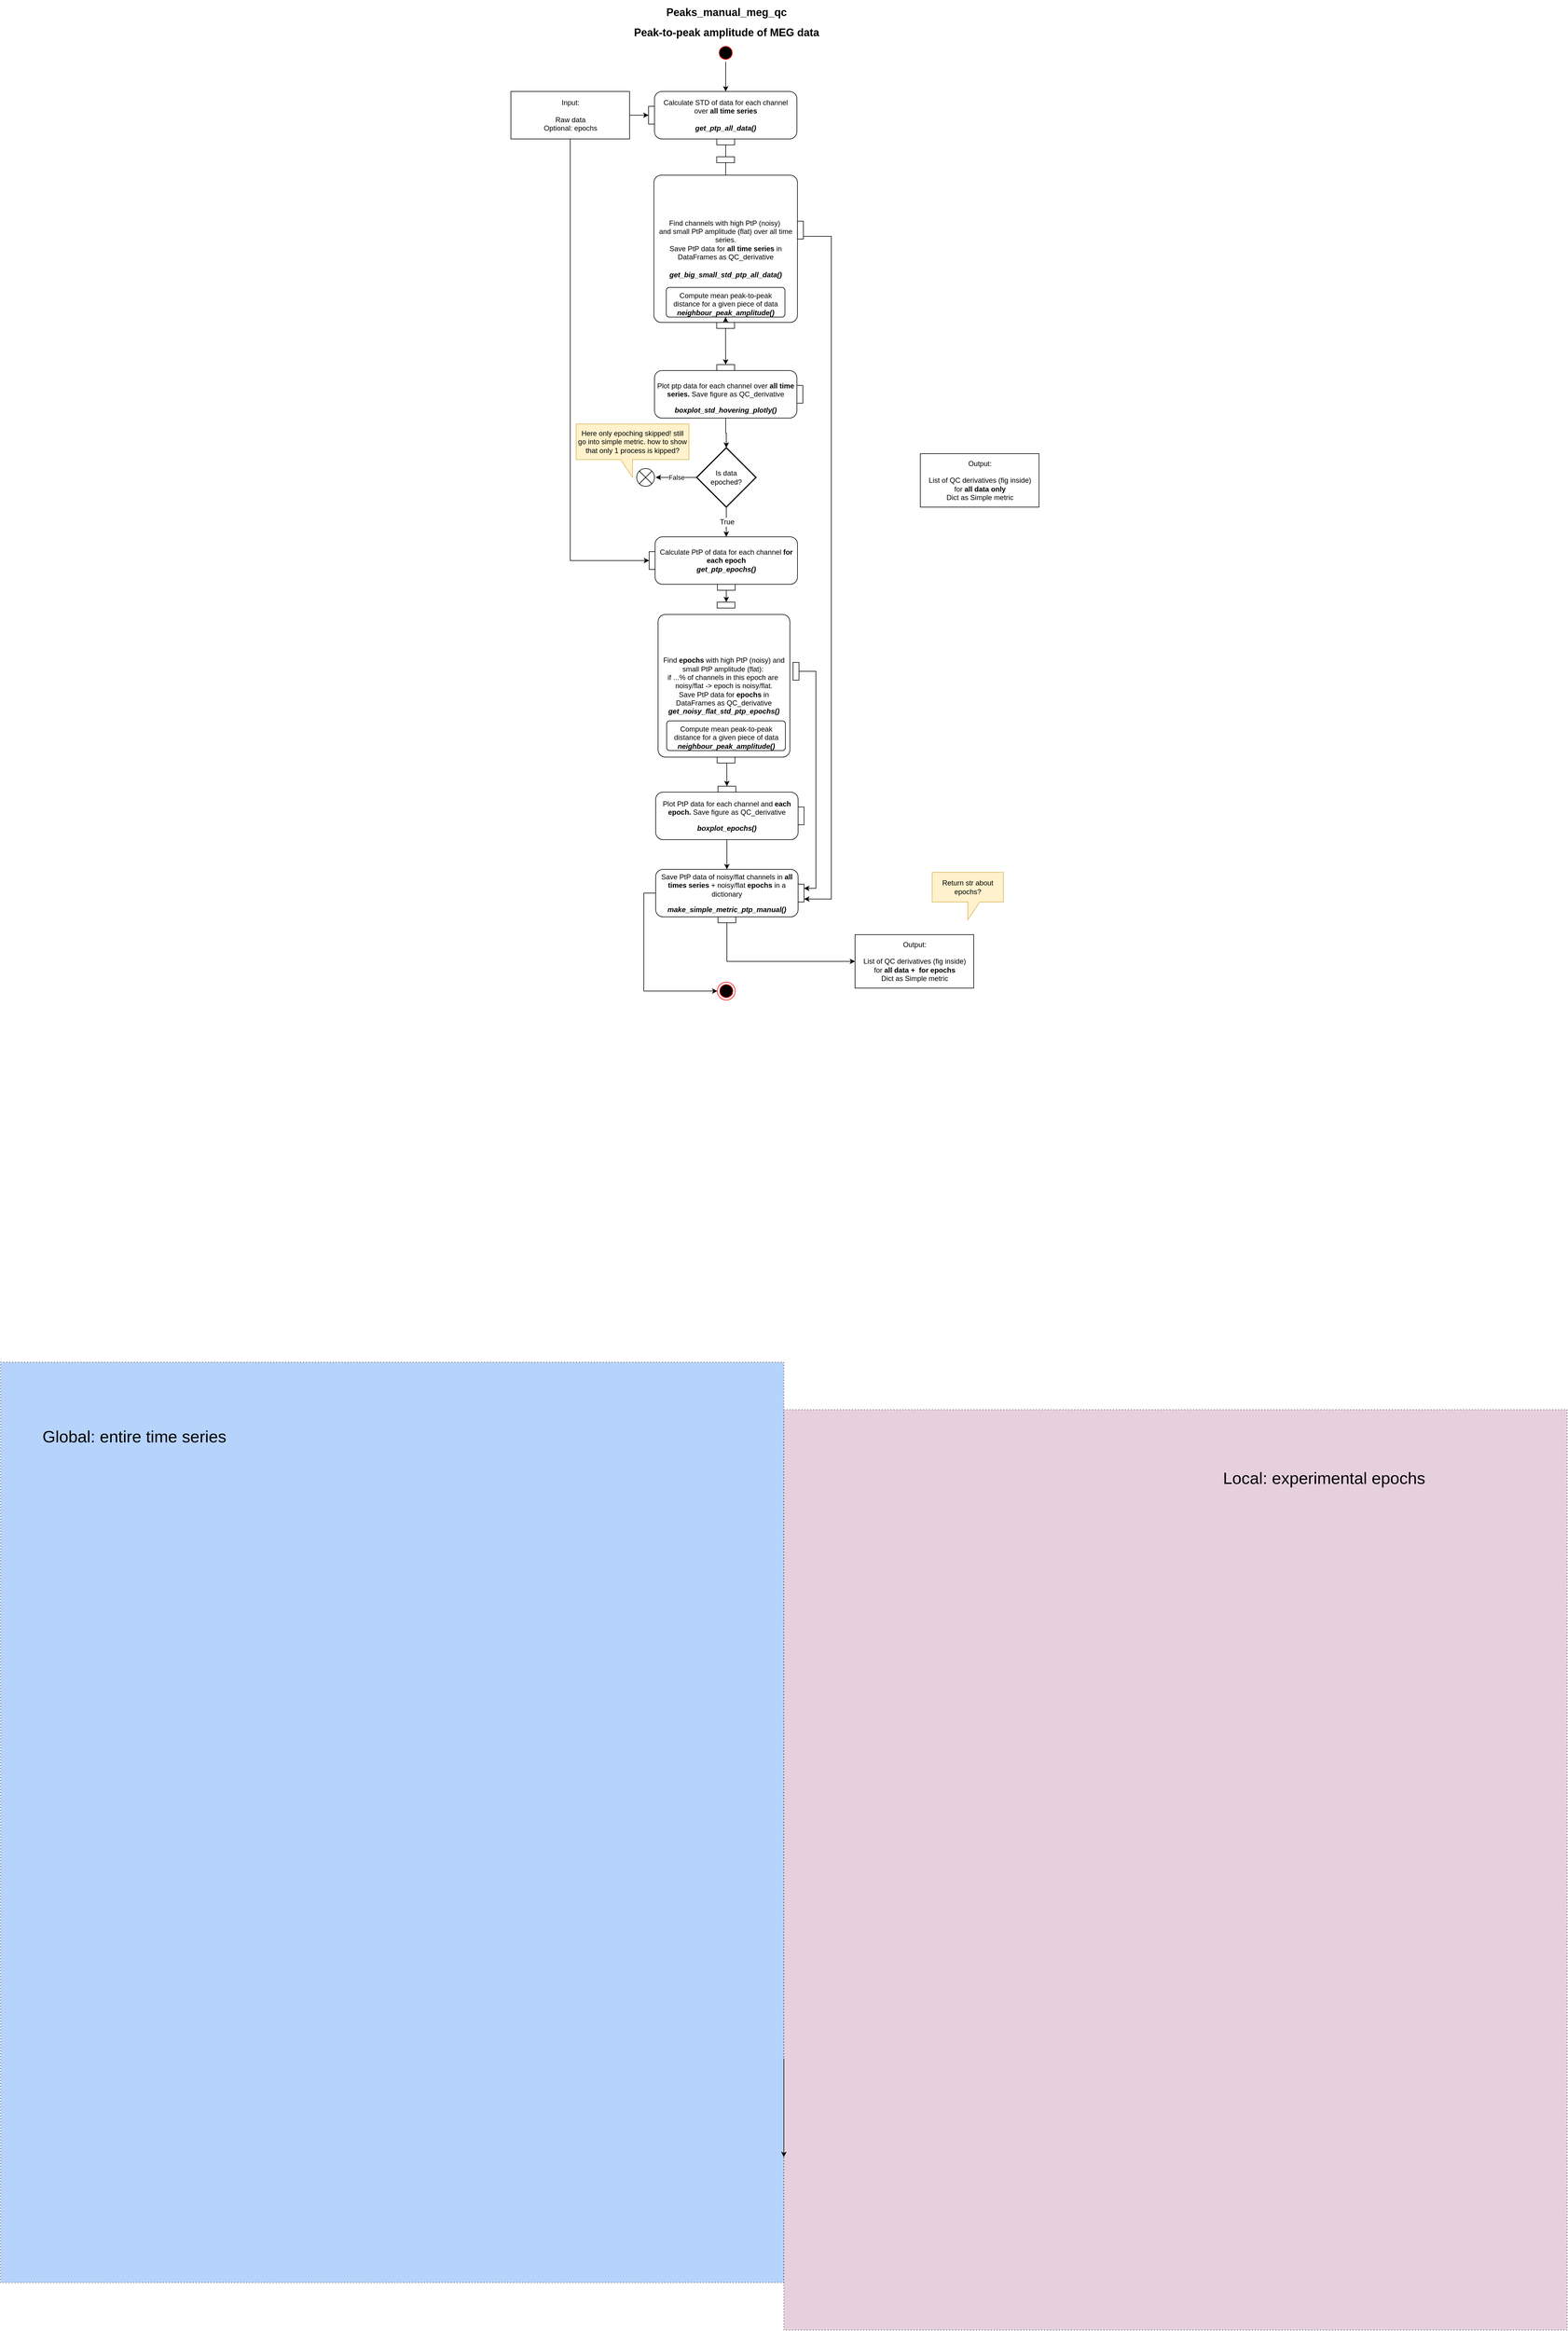 <mxfile version="20.8.16" type="device"><diagram name="Page-1" id="929967ad-93f9-6ef4-fab6-5d389245f69c"><mxGraphModel dx="2708" dy="1748" grid="1" gridSize="10" guides="1" tooltips="1" connect="1" arrows="1" fold="1" page="0" pageScale="1.5" pageWidth="1169" pageHeight="826" background="none" math="0" shadow="0"><root><mxCell id="0" style=";html=1;"/><mxCell id="1" style=";html=1;" parent="0"/><mxCell id="1672d66443f91eb5-23" value="&lt;font style=&quot;font-size: 18px;&quot;&gt;Peaks_manual_meg_qc&lt;br style=&quot;border-color: var(--border-color);&quot;&gt;&lt;font style=&quot;border-color: var(--border-color); font-size: 18px;&quot;&gt;Peak-to-peak amplitude of MEG data&lt;/font&gt;&lt;/font&gt;" style="text;strokeColor=none;fillColor=none;html=1;fontSize=28;fontStyle=1;verticalAlign=middle;align=center;fontFamily=Helvetica;" parent="1" vertex="1"><mxGeometry x="198" y="-270" width="1010" height="60" as="geometry"/></mxCell><mxCell id="_AQNHTN7oGHshsWPynQ7-32" value="&lt;p style=&quot;line-height: 18px;&quot;&gt;&lt;br&gt;&lt;/p&gt;" style="text;html=1;align=center;verticalAlign=middle;resizable=0;points=[];autosize=1;strokeColor=none;fillColor=none;fontSize=18;fontFamily=Helvetica;" parent="1" vertex="1"><mxGeometry x="135" y="470" width="20" height="70" as="geometry"/></mxCell><mxCell id="5kX12h6zAJPrbqQiqlTQ-20" value="" style="rounded=0;whiteSpace=wrap;html=1;dashed=1;dashPattern=1 4;fontSize=18;fillColor=#B6D3FC;movable=1;resizable=1;rotatable=1;deletable=1;editable=1;connectable=1;" parent="1" vertex="1"><mxGeometry x="-520" y="2020" width="1320.0" height="1550.0" as="geometry"/></mxCell><mxCell id="5kX12h6zAJPrbqQiqlTQ-22" value="" style="rounded=0;whiteSpace=wrap;html=1;dashed=1;dashPattern=1 4;fontSize=18;fillColor=#E6D0DE;movable=1;resizable=1;rotatable=1;deletable=1;editable=1;connectable=1;" parent="1" vertex="1"><mxGeometry x="800" y="2100" width="1320" height="1550" as="geometry"/></mxCell><mxCell id="5kX12h6zAJPrbqQiqlTQ-24" value="Global: entire time series" style="text;html=1;align=center;verticalAlign=middle;resizable=0;points=[];autosize=1;strokeColor=none;fillColor=none;fontSize=28;fontFamily=Helvetica;" parent="1" vertex="1"><mxGeometry x="-460" y="2120" width="330" height="50" as="geometry"/></mxCell><mxCell id="5kX12h6zAJPrbqQiqlTQ-25" value="Local: experimental epochs" style="text;html=1;align=center;verticalAlign=middle;resizable=0;points=[];autosize=1;strokeColor=none;fillColor=none;fontSize=28;fontFamily=Helvetica;" parent="1" vertex="1"><mxGeometry x="1530" y="2190" width="360" height="50" as="geometry"/></mxCell><mxCell id="_AQNHTN7oGHshsWPynQ7-29" value="" style="endArrow=classic;html=1;rounded=0;fontSize=18;fontFamily=Helvetica;entryX=0;entryY=0.812;entryDx=0;entryDy=0;entryPerimeter=0;exitX=0;exitY=0.705;exitDx=0;exitDy=0;exitPerimeter=0;" parent="1" source="5kX12h6zAJPrbqQiqlTQ-22" target="5kX12h6zAJPrbqQiqlTQ-22" edge="1"><mxGeometry width="50" height="50" relative="1" as="geometry"><mxPoint x="820" y="1012" as="sourcePoint"/><mxPoint x="830" y="1182" as="targetPoint"/><Array as="points"/></mxGeometry></mxCell><mxCell id="aMBQikMxI9hOsdB5_Ojq-27" value="False" style="edgeStyle=orthogonalEdgeStyle;rounded=0;orthogonalLoop=1;jettySize=auto;html=1;" parent="1" source="7kQUwR05Db2AxijS4nxS-29" edge="1"><mxGeometry relative="1" as="geometry"><mxPoint x="584.0" y="530" as="targetPoint"/></mxGeometry></mxCell><mxCell id="46vzF8AWeMYmQVMypL44-9" value="" style="edgeStyle=orthogonalEdgeStyle;rounded=0;orthogonalLoop=1;jettySize=auto;html=1;fontSize=12;" edge="1" parent="1" source="7kQUwR05Db2AxijS4nxS-29" target="aMBQikMxI9hOsdB5_Ojq-44"><mxGeometry relative="1" as="geometry"/></mxCell><mxCell id="46vzF8AWeMYmQVMypL44-10" value="True" style="edgeLabel;html=1;align=center;verticalAlign=middle;resizable=0;points=[];fontSize=12;" vertex="1" connectable="0" parent="46vzF8AWeMYmQVMypL44-9"><mxGeometry x="0.008" y="1" relative="1" as="geometry"><mxPoint as="offset"/></mxGeometry></mxCell><mxCell id="7kQUwR05Db2AxijS4nxS-29" value="Is data&lt;br&gt;epoched?" style="strokeWidth=2;html=1;shape=mxgraph.flowchart.decision;whiteSpace=wrap;fontFamily=Helvetica;" parent="1" vertex="1"><mxGeometry x="653" y="480" width="100" height="100" as="geometry"/></mxCell><mxCell id="aMBQikMxI9hOsdB5_Ojq-9" value="" style="edgeStyle=orthogonalEdgeStyle;rounded=0;orthogonalLoop=1;jettySize=auto;html=1;" parent="1" source="aMBQikMxI9hOsdB5_Ojq-1" target="aMBQikMxI9hOsdB5_Ojq-4" edge="1"><mxGeometry relative="1" as="geometry"/></mxCell><mxCell id="aMBQikMxI9hOsdB5_Ojq-1" value="" style="ellipse;html=1;shape=startState;fillColor=#000000;strokeColor=#ff0000;" parent="1" vertex="1"><mxGeometry x="687" y="-200" width="30" height="30" as="geometry"/></mxCell><mxCell id="aMBQikMxI9hOsdB5_Ojq-7" value="" style="edgeStyle=orthogonalEdgeStyle;rounded=0;orthogonalLoop=1;jettySize=auto;html=1;" parent="1" source="aMBQikMxI9hOsdB5_Ojq-2" target="aMBQikMxI9hOsdB5_Ojq-6" edge="1"><mxGeometry relative="1" as="geometry"/></mxCell><mxCell id="aMBQikMxI9hOsdB5_Ojq-47" style="edgeStyle=orthogonalEdgeStyle;rounded=0;orthogonalLoop=1;jettySize=auto;html=1;entryX=0;entryY=0.5;entryDx=0;entryDy=0;" parent="1" source="aMBQikMxI9hOsdB5_Ojq-2" target="aMBQikMxI9hOsdB5_Ojq-45" edge="1"><mxGeometry relative="1" as="geometry"><mxPoint x="480" y="580" as="targetPoint"/><Array as="points"><mxPoint x="440" y="670"/></Array></mxGeometry></mxCell><mxCell id="aMBQikMxI9hOsdB5_Ojq-2" value="Input:&lt;br&gt;&lt;br&gt;Raw data&lt;br&gt;Optional: epochs" style="html=1;" parent="1" vertex="1"><mxGeometry x="340" y="-120" width="200" height="80" as="geometry"/></mxCell><mxCell id="aMBQikMxI9hOsdB5_Ojq-3" value="" style="group" parent="1" vertex="1" connectable="0"><mxGeometry x="572" y="-120" width="250" height="90" as="geometry"/></mxCell><mxCell id="aMBQikMxI9hOsdB5_Ojq-4" value="&lt;div style=&quot;border-color: var(--border-color);&quot;&gt;Calculate STD&amp;nbsp;of data for each channel over&amp;nbsp;&lt;b style=&quot;border-color: var(--border-color);&quot;&gt;all time series&lt;/b&gt;&lt;br&gt;&lt;/div&gt;&lt;div style=&quot;border-color: var(--border-color);&quot;&gt;&lt;b style=&quot;border-color: var(--border-color);&quot;&gt;&lt;br&gt;&lt;/b&gt;&lt;/div&gt;&lt;div style=&quot;border-color: var(--border-color);&quot;&gt;&lt;b style=&quot;border-color: var(--border-color);&quot;&gt;&lt;i&gt;get_ptp_all_data()&lt;/i&gt;&lt;br&gt;&lt;/b&gt;&lt;/div&gt;" style="html=1;align=center;verticalAlign=middle;rounded=1;absoluteArcSize=1;arcSize=25;dashed=0;fontFamily=Helvetica;fontSize=12;whiteSpace=wrap;container=0;noLabel=0;imageAlign=center;" parent="aMBQikMxI9hOsdB5_Ojq-3" vertex="1"><mxGeometry x="10" width="240" height="80" as="geometry"/></mxCell><mxCell id="aMBQikMxI9hOsdB5_Ojq-5" value="pinOut 2" style="fontStyle=0;labelPosition=center;verticalLabelPosition=bottom;align=center;verticalAlign=top;spacingLeft=2;fontFamily=Helvetica;fontSize=12;resizable=0;container=0;noLabel=1;" parent="aMBQikMxI9hOsdB5_Ojq-3" vertex="1"><mxGeometry x="115" y="80" width="30" height="10" as="geometry"/></mxCell><mxCell id="aMBQikMxI9hOsdB5_Ojq-6" value="pinIn 2" style="fontStyle=0;labelPosition=left;verticalLabelPosition=middle;align=right;verticalAlign=middle;spacingLeft=2;fontFamily=Helvetica;fontSize=12;flipH=0;resizable=0;container=0;noLabel=1;" parent="aMBQikMxI9hOsdB5_Ojq-3" vertex="1"><mxGeometry y="25" width="10" height="30" as="geometry"/></mxCell><mxCell id="aMBQikMxI9hOsdB5_Ojq-18" value="" style="edgeStyle=orthogonalEdgeStyle;rounded=0;orthogonalLoop=1;jettySize=auto;html=1;" parent="1" source="aMBQikMxI9hOsdB5_Ojq-5" edge="1"><mxGeometry relative="1" as="geometry"><mxPoint x="702" y="170" as="targetPoint"/></mxGeometry></mxCell><mxCell id="aMBQikMxI9hOsdB5_Ojq-21" value="" style="group;flipH=1;" parent="1" vertex="1" connectable="0"><mxGeometry x="582" y="340" width="250" height="90" as="geometry"/></mxCell><mxCell id="aMBQikMxI9hOsdB5_Ojq-22" value="&lt;p style=&quot;border-color: var(--border-color);&quot;&gt;Plot ptp data for each channel over&amp;nbsp;&lt;b style=&quot;border-color: var(--border-color);&quot;&gt;all time series.&amp;nbsp;&lt;/b&gt;&lt;span style=&quot;background-color: initial;&quot;&gt;Save figure as QC_derivative&lt;/span&gt;&lt;/p&gt;&lt;i&gt;&lt;b&gt;boxplot_std_hovering_plotly()&lt;/b&gt;&lt;/i&gt;" style="html=1;align=center;verticalAlign=middle;rounded=1;absoluteArcSize=1;arcSize=25;dashed=0;fontFamily=Helvetica;fontSize=12;whiteSpace=wrap;container=0;noLabel=0;imageAlign=center;" parent="aMBQikMxI9hOsdB5_Ojq-21" vertex="1"><mxGeometry y="10" width="240" height="80" as="geometry"/></mxCell><mxCell id="aMBQikMxI9hOsdB5_Ojq-23" value="pinIn 2" style="fontStyle=0;labelPosition=left;verticalLabelPosition=middle;align=right;verticalAlign=middle;spacingLeft=2;fontFamily=Helvetica;fontSize=12;flipH=0;resizable=0;container=0;noLabel=1;" parent="aMBQikMxI9hOsdB5_Ojq-21" vertex="1"><mxGeometry x="240" y="35" width="10" height="30" as="geometry"/></mxCell><mxCell id="aMBQikMxI9hOsdB5_Ojq-24" value="pinIn 1" style="fontStyle=0;labelPosition=center;verticalLabelPosition=top;align=center;verticalAlign=bottom;spacingLeft=2;fontFamily=Helvetica;fontSize=12;resizable=0;container=0;noLabel=1;" parent="aMBQikMxI9hOsdB5_Ojq-21" vertex="1"><mxGeometry x="105" width="30" height="10" as="geometry"/></mxCell><mxCell id="aMBQikMxI9hOsdB5_Ojq-26" value="" style="edgeStyle=orthogonalEdgeStyle;rounded=0;orthogonalLoop=1;jettySize=auto;html=1;" parent="1" source="aMBQikMxI9hOsdB5_Ojq-22" target="7kQUwR05Db2AxijS4nxS-29" edge="1"><mxGeometry relative="1" as="geometry"/></mxCell><mxCell id="aMBQikMxI9hOsdB5_Ojq-43" value="" style="group;flipV=1;" parent="1" vertex="1" connectable="0"><mxGeometry x="573" y="630" width="250" height="100" as="geometry"/></mxCell><mxCell id="aMBQikMxI9hOsdB5_Ojq-44" value="Calculate PtP of data for&amp;nbsp;&lt;span style=&quot;border-color: var(--border-color); background-color: initial;&quot;&gt;each channel&amp;nbsp;&lt;/span&gt;&lt;b style=&quot;border-color: var(--border-color); background-color: initial;&quot;&gt;for each epoch&lt;br style=&quot;border-color: var(--border-color);&quot;&gt;&lt;i&gt;get_ptp_epochs()&lt;/i&gt;&lt;br&gt;&lt;/b&gt;" style="html=1;align=center;verticalAlign=middle;rounded=1;absoluteArcSize=1;arcSize=25;dashed=0;fontFamily=Helvetica;fontSize=12;whiteSpace=wrap;container=0;noLabel=0;imageAlign=center;" parent="aMBQikMxI9hOsdB5_Ojq-43" vertex="1"><mxGeometry x="10" width="240" height="80" as="geometry"/></mxCell><mxCell id="aMBQikMxI9hOsdB5_Ojq-45" value="pinIn 2" style="fontStyle=0;labelPosition=left;verticalLabelPosition=middle;align=right;verticalAlign=middle;spacingLeft=2;fontFamily=Helvetica;fontSize=12;flipH=0;resizable=0;container=0;noLabel=1;" parent="aMBQikMxI9hOsdB5_Ojq-43" vertex="1"><mxGeometry y="25" width="10" height="30" as="geometry"/></mxCell><mxCell id="aMBQikMxI9hOsdB5_Ojq-46" value="pinIn 1" style="fontStyle=0;labelPosition=center;verticalLabelPosition=top;align=center;verticalAlign=bottom;spacingLeft=2;fontFamily=Helvetica;fontSize=12;resizable=0;container=0;noLabel=1;" parent="aMBQikMxI9hOsdB5_Ojq-43" vertex="1"><mxGeometry x="115" y="80" width="30" height="10" as="geometry"/></mxCell><mxCell id="aMBQikMxI9hOsdB5_Ojq-57" value="" style="group;flipH=1;" parent="1" vertex="1" connectable="0"><mxGeometry x="584" y="1050" width="250" height="90" as="geometry"/></mxCell><mxCell id="aMBQikMxI9hOsdB5_Ojq-58" value="&lt;p style=&quot;border-color: var(--border-color);&quot;&gt;Plot PtP data for each channel and&amp;nbsp;&lt;b style=&quot;border-color: var(--border-color);&quot;&gt;each epoch.&amp;nbsp;&lt;/b&gt;&lt;span style=&quot;background-color: initial;&quot;&gt;Save figure as QC_derivative&lt;/span&gt;&lt;/p&gt;&lt;p style=&quot;border-color: var(--border-color);&quot;&gt;&lt;b&gt;&lt;i&gt;boxplot_epochs()&lt;/i&gt;&lt;/b&gt;&lt;span style=&quot;background-color: initial;&quot;&gt;&lt;br&gt;&lt;/span&gt;&lt;/p&gt;" style="html=1;align=center;verticalAlign=middle;rounded=1;absoluteArcSize=1;arcSize=25;dashed=0;fontFamily=Helvetica;fontSize=12;whiteSpace=wrap;container=0;noLabel=0;imageAlign=center;" parent="aMBQikMxI9hOsdB5_Ojq-57" vertex="1"><mxGeometry y="10" width="240" height="80" as="geometry"/></mxCell><mxCell id="aMBQikMxI9hOsdB5_Ojq-59" value="pinIn 2" style="fontStyle=0;labelPosition=left;verticalLabelPosition=middle;align=right;verticalAlign=middle;spacingLeft=2;fontFamily=Helvetica;fontSize=12;flipH=0;resizable=0;container=0;noLabel=1;" parent="aMBQikMxI9hOsdB5_Ojq-57" vertex="1"><mxGeometry x="240" y="35" width="10" height="30" as="geometry"/></mxCell><mxCell id="aMBQikMxI9hOsdB5_Ojq-60" value="pinIn 1" style="fontStyle=0;labelPosition=center;verticalLabelPosition=top;align=center;verticalAlign=bottom;spacingLeft=2;fontFamily=Helvetica;fontSize=12;resizable=0;container=0;noLabel=1;" parent="aMBQikMxI9hOsdB5_Ojq-57" vertex="1"><mxGeometry x="105" width="30" height="10" as="geometry"/></mxCell><mxCell id="aMBQikMxI9hOsdB5_Ojq-61" value="" style="edgeStyle=orthogonalEdgeStyle;rounded=0;orthogonalLoop=1;jettySize=auto;html=1;" parent="1" target="aMBQikMxI9hOsdB5_Ojq-60" edge="1"><mxGeometry relative="1" as="geometry"><mxPoint x="703.067" y="906" as="sourcePoint"/></mxGeometry></mxCell><mxCell id="aMBQikMxI9hOsdB5_Ojq-65" value="" style="group;verticalAlign=top;" parent="1" vertex="1" connectable="0"><mxGeometry x="581" y="-10" width="252" height="310" as="geometry"/></mxCell><mxCell id="aMBQikMxI9hOsdB5_Ojq-66" value="&lt;div style=&quot;border-color: var(--border-color);&quot;&gt;&lt;font style=&quot;border-color: var(--border-color);&quot;&gt;Find channels with high PtP (noisy)&amp;nbsp;&lt;/font&gt;&lt;/div&gt;&lt;div style=&quot;border-color: var(--border-color);&quot;&gt;&lt;font style=&quot;border-color: var(--border-color);&quot;&gt;and small PtP amplitude (flat) over all time series.&lt;/font&gt;&lt;/div&gt;&lt;div style=&quot;border-color: var(--border-color);&quot;&gt;&lt;font style=&quot;border-color: var(--border-color);&quot;&gt;Save PtP data for&amp;nbsp;&lt;b style=&quot;border-color: var(--border-color);&quot;&gt;all time series&lt;/b&gt;&amp;nbsp;in DataFrames as QC_derivative&lt;/font&gt;&lt;/div&gt;&lt;b style=&quot;border-color: var(--border-color);&quot;&gt;&lt;i style=&quot;border-color: var(--border-color);&quot;&gt;&lt;font style=&quot;border-color: var(--border-color);&quot; face=&quot;Courier New&quot;&gt;&lt;br style=&quot;border-color: var(--border-color);&quot;&gt;&lt;/font&gt;get_big_small_std_ptp_all_data()&lt;/i&gt;&lt;/b&gt;" style="html=1;align=center;verticalAlign=middle;rounded=1;absoluteArcSize=1;arcSize=25;dashed=0;fontFamily=Helvetica;fontSize=12;whiteSpace=wrap;container=0;noLabel=0;imageAlign=center;" parent="aMBQikMxI9hOsdB5_Ojq-65" vertex="1"><mxGeometry y="31" width="241.92" height="248" as="geometry"/></mxCell><mxCell id="46vzF8AWeMYmQVMypL44-7" value="" style="edgeStyle=orthogonalEdgeStyle;rounded=0;orthogonalLoop=1;jettySize=auto;html=1;fontSize=12;" edge="1" parent="aMBQikMxI9hOsdB5_Ojq-65" source="aMBQikMxI9hOsdB5_Ojq-67" target="46vzF8AWeMYmQVMypL44-6"><mxGeometry relative="1" as="geometry"/></mxCell><mxCell id="aMBQikMxI9hOsdB5_Ojq-67" value="pinOut 2" style="fontStyle=0;labelPosition=center;verticalLabelPosition=bottom;align=center;verticalAlign=top;spacingLeft=2;fontFamily=Helvetica;fontSize=12;resizable=0;container=0;noLabel=1;" parent="aMBQikMxI9hOsdB5_Ojq-65" vertex="1"><mxGeometry x="105.84" y="279" width="30" height="10" as="geometry"/></mxCell><mxCell id="aMBQikMxI9hOsdB5_Ojq-68" value="pinOut 1" style="fontStyle=0;labelPosition=right;verticalLabelPosition=middle;align=left;verticalAlign=middle;spacingLeft=2;fontFamily=Helvetica;fontSize=12;resizable=0;container=0;noLabel=1;" parent="aMBQikMxI9hOsdB5_Ojq-65" vertex="1"><mxGeometry x="241.92" y="108.5" width="10" height="30" as="geometry"/></mxCell><mxCell id="aMBQikMxI9hOsdB5_Ojq-69" value="pinIn 1" style="fontStyle=0;labelPosition=center;verticalLabelPosition=top;align=center;verticalAlign=bottom;spacingLeft=2;fontFamily=Helvetica;fontSize=12;resizable=0;container=0;noLabel=1;" parent="aMBQikMxI9hOsdB5_Ojq-65" vertex="1"><mxGeometry x="105.84" width="30" height="10" as="geometry"/></mxCell><mxCell id="46vzF8AWeMYmQVMypL44-6" value="Compute mean peak-to-peak distance for a given piece of data&lt;br&gt;&lt;b&gt;&lt;i&gt;neighbour_peak_amplitude()&lt;/i&gt;&lt;/b&gt;" style="html=1;align=center;verticalAlign=top;rounded=1;absoluteArcSize=1;arcSize=10;dashed=0;fontSize=12;whiteSpace=wrap;" vertex="1" parent="aMBQikMxI9hOsdB5_Ojq-65"><mxGeometry x="20.84" y="220" width="200" height="50" as="geometry"/></mxCell><mxCell id="aMBQikMxI9hOsdB5_Ojq-70" value="" style="group" parent="1" vertex="1" connectable="0"><mxGeometry x="588" y="740" width="237" height="290" as="geometry"/></mxCell><mxCell id="aMBQikMxI9hOsdB5_Ojq-71" value="&lt;div style=&quot;border-color: var(--border-color);&quot;&gt;&lt;div style=&quot;border-color: var(--border-color);&quot;&gt;&lt;font style=&quot;border-color: var(--border-color);&quot;&gt;Find&amp;nbsp;&lt;b style=&quot;border-color: var(--border-color);&quot;&gt;epochs&lt;/b&gt;&amp;nbsp;with high PtP (noisy)&amp;nbsp;and small PtP amplitude (flat):&amp;nbsp;&lt;br style=&quot;border-color: var(--border-color);&quot;&gt;if ...% of channels in this epoch are&amp;nbsp;&lt;/font&gt;&lt;/div&gt;&lt;div style=&quot;border-color: var(--border-color);&quot;&gt;&lt;font style=&quot;border-color: var(--border-color);&quot;&gt;noisy/flat -&amp;gt; epoch is noisy/flat.&lt;/font&gt;&lt;/div&gt;&lt;div style=&quot;border-color: var(--border-color);&quot;&gt;&lt;font style=&quot;border-color: var(--border-color);&quot;&gt;Save PtP data for&amp;nbsp;&lt;b style=&quot;border-color: var(--border-color);&quot;&gt;epochs&lt;/b&gt;&amp;nbsp;in DataFrames as QC_derivative&lt;/font&gt;&lt;/div&gt;&lt;div style=&quot;border-color: var(--border-color);&quot;&gt;&lt;font style=&quot;border-color: var(--border-color);&quot;&gt;&lt;b style=&quot;border-color: var(--border-color);&quot;&gt;&lt;i style=&quot;border-color: var(--border-color);&quot;&gt;get_noisy_flat_std_ptp_epochs()&lt;/i&gt;&lt;/b&gt;&lt;/font&gt;&lt;/div&gt;&lt;/div&gt;" style="html=1;align=center;verticalAlign=middle;rounded=1;absoluteArcSize=1;arcSize=25;dashed=0;fontFamily=Helvetica;fontSize=12;whiteSpace=wrap;container=0;noLabel=0;imageAlign=center;" parent="aMBQikMxI9hOsdB5_Ojq-70" vertex="1"><mxGeometry y="20.714" width="222.188" height="240.286" as="geometry"/></mxCell><mxCell id="aMBQikMxI9hOsdB5_Ojq-72" value="pinOut 2" style="fontStyle=0;labelPosition=center;verticalLabelPosition=bottom;align=center;verticalAlign=top;spacingLeft=2;fontFamily=Helvetica;fontSize=12;resizable=0;container=0;noLabel=1;" parent="aMBQikMxI9hOsdB5_Ojq-70" vertex="1"><mxGeometry x="99.54" y="261" width="30" height="10" as="geometry"/></mxCell><mxCell id="aMBQikMxI9hOsdB5_Ojq-73" value="pinOut 1" style="fontStyle=0;labelPosition=right;verticalLabelPosition=middle;align=left;verticalAlign=middle;spacingLeft=2;fontFamily=Helvetica;fontSize=12;resizable=0;container=0;noLabel=1;" parent="aMBQikMxI9hOsdB5_Ojq-70" vertex="1"><mxGeometry x="227.52" y="101.5" width="10" height="30" as="geometry"/></mxCell><mxCell id="aMBQikMxI9hOsdB5_Ojq-74" value="" style="fontStyle=0;labelPosition=center;verticalLabelPosition=top;align=center;verticalAlign=bottom;spacingLeft=2;fontFamily=Helvetica;fontSize=12;resizable=0;container=0;noLabel=1;" parent="aMBQikMxI9hOsdB5_Ojq-70" vertex="1"><mxGeometry x="99.54" width="30" height="10" as="geometry"/></mxCell><mxCell id="46vzF8AWeMYmQVMypL44-8" value="Compute mean peak-to-peak distance for a given piece of data&lt;br&gt;&lt;b&gt;&lt;i&gt;neighbour_peak_amplitude()&lt;/i&gt;&lt;/b&gt;" style="html=1;align=center;verticalAlign=top;rounded=1;absoluteArcSize=1;arcSize=10;dashed=0;fontSize=12;whiteSpace=wrap;" vertex="1" parent="aMBQikMxI9hOsdB5_Ojq-70"><mxGeometry x="14.54" y="200" width="200" height="50" as="geometry"/></mxCell><mxCell id="aMBQikMxI9hOsdB5_Ojq-75" value="" style="group;flipH=1;flipV=1;" parent="1" vertex="1" connectable="0"><mxGeometry x="584" y="1190" width="250" height="90" as="geometry"/></mxCell><mxCell id="aMBQikMxI9hOsdB5_Ojq-76" value="&lt;p style=&quot;border-color: var(--border-color);&quot;&gt;&lt;font style=&quot;border-color: var(--border-color);&quot;&gt;Save PtP data of noisy/flat channels in&amp;nbsp;&lt;b style=&quot;border-color: var(--border-color);&quot;&gt;all times series&lt;/b&gt;&amp;nbsp;+&amp;nbsp;&lt;/font&gt;noisy/flat&amp;nbsp;&lt;b style=&quot;border-color: var(--border-color);&quot;&gt;epochs&lt;/b&gt;&amp;nbsp;in a dictionary&lt;br&gt;&lt;/p&gt;&lt;p style=&quot;border-color: var(--border-color);&quot;&gt;&lt;b&gt;&lt;i&gt;make_simple_metric_ptp_manual()&lt;/i&gt;&lt;/b&gt;&lt;br&gt;&lt;/p&gt;" style="html=1;align=center;verticalAlign=middle;rounded=1;absoluteArcSize=1;arcSize=25;dashed=0;fontFamily=Helvetica;fontSize=12;whiteSpace=wrap;container=0;noLabel=0;imageAlign=center;" parent="aMBQikMxI9hOsdB5_Ojq-75" vertex="1"><mxGeometry width="240" height="80" as="geometry"/></mxCell><mxCell id="aMBQikMxI9hOsdB5_Ojq-77" value="pinIn 2" style="fontStyle=0;labelPosition=left;verticalLabelPosition=middle;align=right;verticalAlign=middle;spacingLeft=2;fontFamily=Helvetica;fontSize=12;flipH=0;resizable=0;container=0;noLabel=1;" parent="aMBQikMxI9hOsdB5_Ojq-75" vertex="1"><mxGeometry x="240" y="25" width="10" height="30" as="geometry"/></mxCell><mxCell id="aMBQikMxI9hOsdB5_Ojq-78" value="pinIn 1" style="fontStyle=0;labelPosition=center;verticalLabelPosition=top;align=center;verticalAlign=bottom;spacingLeft=2;fontFamily=Helvetica;fontSize=12;resizable=0;container=0;noLabel=1;" parent="aMBQikMxI9hOsdB5_Ojq-75" vertex="1"><mxGeometry x="105" y="80" width="30" height="10" as="geometry"/></mxCell><mxCell id="aMBQikMxI9hOsdB5_Ojq-79" value="" style="edgeStyle=orthogonalEdgeStyle;rounded=0;orthogonalLoop=1;jettySize=auto;html=1;" parent="1" source="aMBQikMxI9hOsdB5_Ojq-58" target="aMBQikMxI9hOsdB5_Ojq-76" edge="1"><mxGeometry relative="1" as="geometry"/></mxCell><mxCell id="aMBQikMxI9hOsdB5_Ojq-80" style="edgeStyle=orthogonalEdgeStyle;rounded=0;orthogonalLoop=1;jettySize=auto;html=1;entryX=1.007;entryY=0.817;entryDx=0;entryDy=0;entryPerimeter=0;" parent="1" source="aMBQikMxI9hOsdB5_Ojq-68" target="aMBQikMxI9hOsdB5_Ojq-77" edge="1"><mxGeometry relative="1" as="geometry"><mxPoint x="850" y="1140" as="targetPoint"/><Array as="points"><mxPoint x="880" y="124"/><mxPoint x="880" y="1240"/><mxPoint x="834" y="1240"/></Array></mxGeometry></mxCell><mxCell id="aMBQikMxI9hOsdB5_Ojq-81" style="edgeStyle=orthogonalEdgeStyle;rounded=0;orthogonalLoop=1;jettySize=auto;html=1;entryX=1;entryY=0.25;entryDx=0;entryDy=0;" parent="1" source="aMBQikMxI9hOsdB5_Ojq-73" target="aMBQikMxI9hOsdB5_Ojq-77" edge="1"><mxGeometry relative="1" as="geometry"><mxPoint x="870" y="1080" as="targetPoint"/><Array as="points"><mxPoint x="854" y="856"/><mxPoint x="854" y="1222"/><mxPoint x="834" y="1222"/></Array></mxGeometry></mxCell><mxCell id="aMBQikMxI9hOsdB5_Ojq-82" value="Output:&lt;br&gt;&lt;br&gt;List of QC derivatives (fig inside) &lt;br&gt;for &lt;b&gt;all data +&amp;nbsp; for epochs&lt;/b&gt;&lt;br&gt;Dict as Simple metric" style="html=1;dashed=0;fontFamily=Helvetica;fontSize=12;fontColor=rgb(0, 0, 0);align=center;strokeColor=rgb(0, 0, 0);fillColor=rgb(255, 255, 255);" parent="1" vertex="1"><mxGeometry x="920" y="1300" width="200" height="90" as="geometry"/></mxCell><mxCell id="aMBQikMxI9hOsdB5_Ojq-83" value="" style="shape=sumEllipse;perimeter=ellipsePerimeter;whiteSpace=wrap;html=1;backgroundOutline=1;fontFamily=Courier New;fontSize=12;" parent="1" vertex="1"><mxGeometry x="552" y="515" width="30" height="30" as="geometry"/></mxCell><mxCell id="aMBQikMxI9hOsdB5_Ojq-84" value="Return str about epochs?" style="shape=callout;whiteSpace=wrap;html=1;perimeter=calloutPerimeter;fillColor=#fff2cc;strokeColor=#d6b656;" parent="1" vertex="1"><mxGeometry x="1050" y="1195" width="120" height="80" as="geometry"/></mxCell><mxCell id="aMBQikMxI9hOsdB5_Ojq-85" style="edgeStyle=orthogonalEdgeStyle;rounded=0;orthogonalLoop=1;jettySize=auto;html=1;entryX=0;entryY=0.5;entryDx=0;entryDy=0;" parent="1" source="aMBQikMxI9hOsdB5_Ojq-78" target="aMBQikMxI9hOsdB5_Ojq-82" edge="1"><mxGeometry relative="1" as="geometry"><Array as="points"><mxPoint x="704" y="1345"/></Array></mxGeometry></mxCell><mxCell id="aMBQikMxI9hOsdB5_Ojq-86" value="" style="ellipse;html=1;shape=endState;fillColor=#000000;strokeColor=#ff0000;" parent="1" vertex="1"><mxGeometry x="688" y="1380" width="30" height="30" as="geometry"/></mxCell><mxCell id="aMBQikMxI9hOsdB5_Ojq-87" style="edgeStyle=orthogonalEdgeStyle;rounded=0;orthogonalLoop=1;jettySize=auto;html=1;entryX=0;entryY=0.5;entryDx=0;entryDy=0;" parent="1" source="aMBQikMxI9hOsdB5_Ojq-76" target="aMBQikMxI9hOsdB5_Ojq-86" edge="1"><mxGeometry relative="1" as="geometry"><Array as="points"><mxPoint x="564" y="1230"/><mxPoint x="564" y="1395"/></Array></mxGeometry></mxCell><mxCell id="aMBQikMxI9hOsdB5_Ojq-88" value="Output:&lt;br&gt;&lt;br&gt;List of QC derivatives (fig inside) &lt;br&gt;for &lt;b&gt;all data only&lt;/b&gt;&lt;br&gt;Dict as Simple metric" style="html=1;dashed=0;fontFamily=Helvetica;fontSize=12;fontColor=rgb(0, 0, 0);align=center;strokeColor=rgb(0, 0, 0);fillColor=rgb(255, 255, 255);" parent="1" vertex="1"><mxGeometry x="1030" y="490" width="200" height="90" as="geometry"/></mxCell><mxCell id="aMBQikMxI9hOsdB5_Ojq-89" value="Here only epoching skipped! still go into simple metric. how to show that only 1 process is kipped?" style="shape=callout;whiteSpace=wrap;html=1;perimeter=calloutPerimeter;flipH=1;fillColor=#fff2cc;strokeColor=#d6b656;" parent="1" vertex="1"><mxGeometry x="450" y="440" width="190" height="90" as="geometry"/></mxCell><mxCell id="46vzF8AWeMYmQVMypL44-4" value="" style="edgeStyle=orthogonalEdgeStyle;rounded=0;orthogonalLoop=1;jettySize=auto;html=1;fontSize=18;" edge="1" parent="1" source="aMBQikMxI9hOsdB5_Ojq-67" target="aMBQikMxI9hOsdB5_Ojq-24"><mxGeometry relative="1" as="geometry"/></mxCell><mxCell id="46vzF8AWeMYmQVMypL44-11" value="" style="edgeStyle=orthogonalEdgeStyle;rounded=0;orthogonalLoop=1;jettySize=auto;html=1;fontSize=12;" edge="1" parent="1" source="aMBQikMxI9hOsdB5_Ojq-46"><mxGeometry relative="1" as="geometry"><mxPoint x="703" y="740" as="targetPoint"/><Array as="points"><mxPoint x="703" y="740"/><mxPoint x="703" y="740"/></Array></mxGeometry></mxCell></root></mxGraphModel></diagram></mxfile>